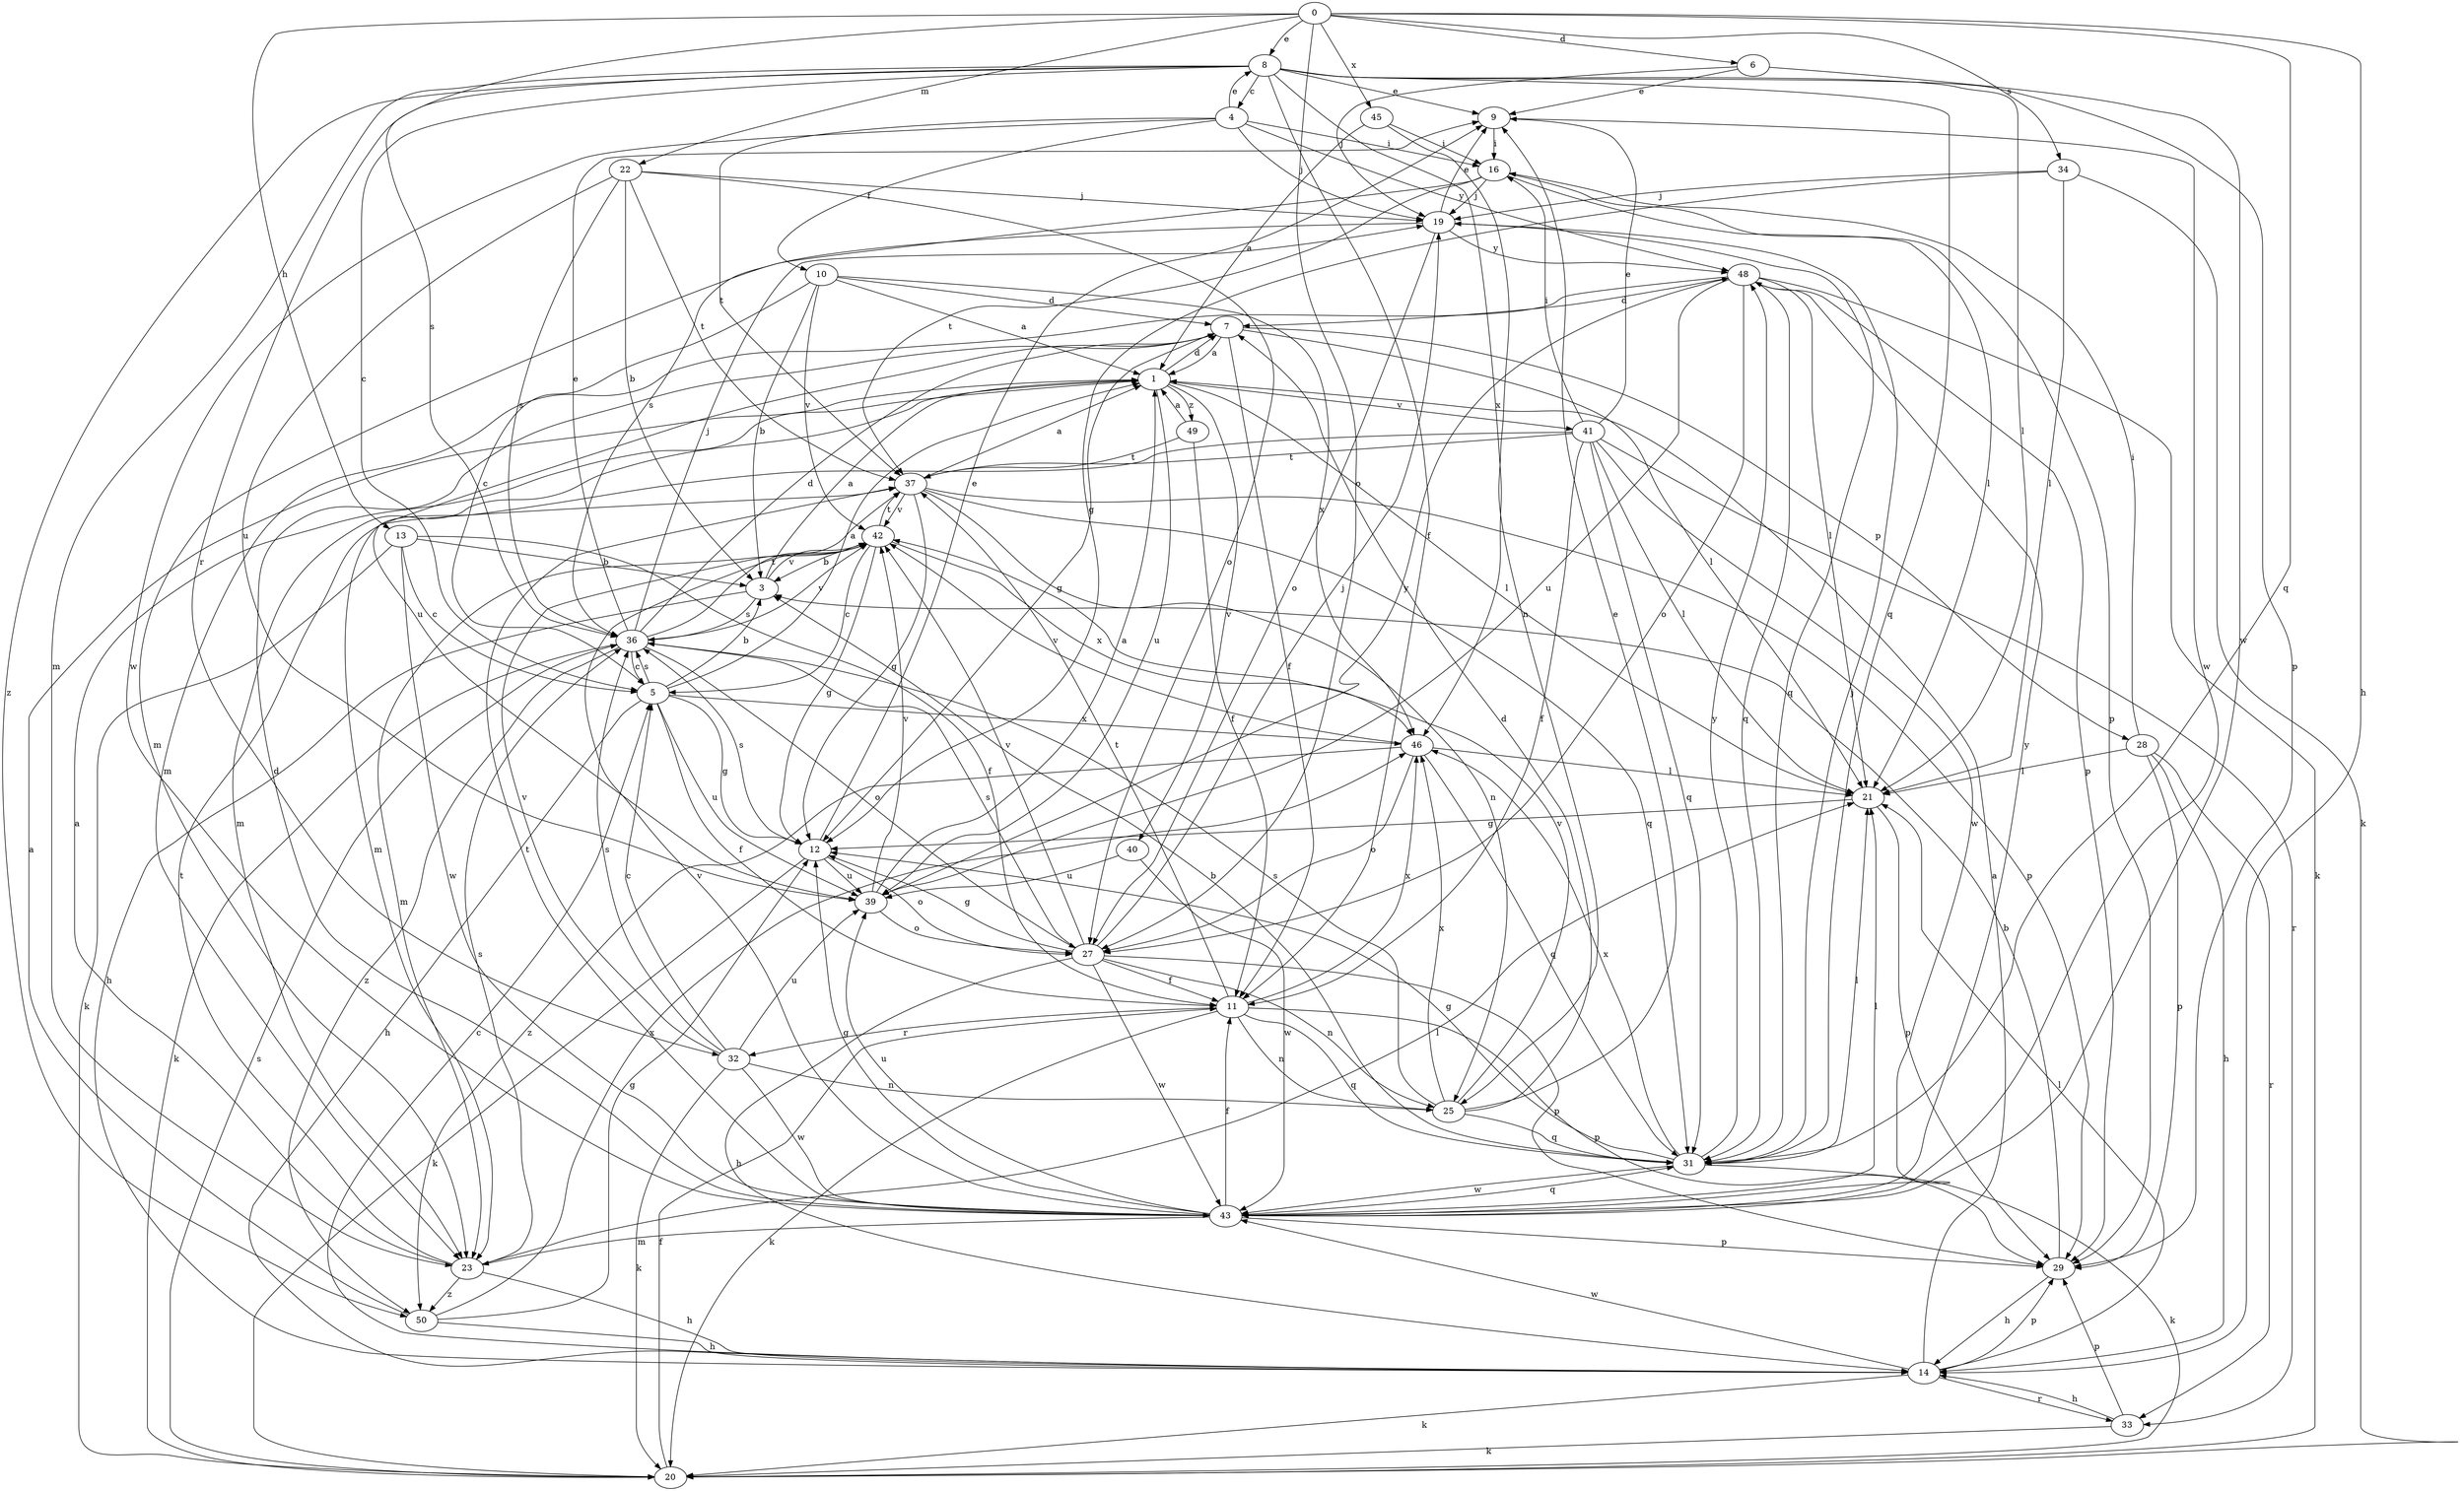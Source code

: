 strict digraph  {
0;
1;
3;
4;
5;
6;
7;
8;
9;
10;
11;
12;
13;
14;
16;
19;
20;
21;
22;
23;
25;
27;
28;
29;
31;
32;
33;
34;
36;
37;
39;
40;
41;
42;
43;
45;
46;
48;
49;
50;
0 -> 6  [label=d];
0 -> 8  [label=e];
0 -> 13  [label=h];
0 -> 14  [label=h];
0 -> 22  [label=m];
0 -> 27  [label=o];
0 -> 31  [label=q];
0 -> 34  [label=s];
0 -> 36  [label=s];
0 -> 45  [label=x];
1 -> 7  [label=d];
1 -> 21  [label=l];
1 -> 23  [label=m];
1 -> 39  [label=u];
1 -> 40  [label=v];
1 -> 41  [label=v];
1 -> 49  [label=z];
3 -> 1  [label=a];
3 -> 14  [label=h];
3 -> 36  [label=s];
3 -> 42  [label=v];
4 -> 8  [label=e];
4 -> 10  [label=f];
4 -> 16  [label=i];
4 -> 19  [label=j];
4 -> 37  [label=t];
4 -> 43  [label=w];
4 -> 48  [label=y];
5 -> 1  [label=a];
5 -> 3  [label=b];
5 -> 11  [label=f];
5 -> 12  [label=g];
5 -> 14  [label=h];
5 -> 36  [label=s];
5 -> 39  [label=u];
5 -> 46  [label=x];
6 -> 9  [label=e];
6 -> 19  [label=j];
6 -> 43  [label=w];
7 -> 1  [label=a];
7 -> 11  [label=f];
7 -> 12  [label=g];
7 -> 21  [label=l];
7 -> 28  [label=p];
7 -> 39  [label=u];
8 -> 4  [label=c];
8 -> 5  [label=c];
8 -> 9  [label=e];
8 -> 11  [label=f];
8 -> 21  [label=l];
8 -> 23  [label=m];
8 -> 29  [label=p];
8 -> 31  [label=q];
8 -> 32  [label=r];
8 -> 46  [label=x];
8 -> 50  [label=z];
9 -> 16  [label=i];
9 -> 43  [label=w];
10 -> 1  [label=a];
10 -> 3  [label=b];
10 -> 5  [label=c];
10 -> 7  [label=d];
10 -> 42  [label=v];
10 -> 46  [label=x];
11 -> 20  [label=k];
11 -> 25  [label=n];
11 -> 29  [label=p];
11 -> 31  [label=q];
11 -> 32  [label=r];
11 -> 37  [label=t];
11 -> 46  [label=x];
12 -> 9  [label=e];
12 -> 20  [label=k];
12 -> 27  [label=o];
12 -> 36  [label=s];
12 -> 39  [label=u];
13 -> 3  [label=b];
13 -> 5  [label=c];
13 -> 11  [label=f];
13 -> 20  [label=k];
13 -> 43  [label=w];
14 -> 1  [label=a];
14 -> 5  [label=c];
14 -> 20  [label=k];
14 -> 21  [label=l];
14 -> 29  [label=p];
14 -> 33  [label=r];
14 -> 43  [label=w];
16 -> 19  [label=j];
16 -> 21  [label=l];
16 -> 29  [label=p];
16 -> 36  [label=s];
16 -> 37  [label=t];
19 -> 9  [label=e];
19 -> 23  [label=m];
19 -> 27  [label=o];
19 -> 31  [label=q];
19 -> 48  [label=y];
20 -> 11  [label=f];
20 -> 36  [label=s];
21 -> 12  [label=g];
21 -> 29  [label=p];
22 -> 3  [label=b];
22 -> 19  [label=j];
22 -> 27  [label=o];
22 -> 36  [label=s];
22 -> 37  [label=t];
22 -> 39  [label=u];
23 -> 1  [label=a];
23 -> 14  [label=h];
23 -> 21  [label=l];
23 -> 36  [label=s];
23 -> 37  [label=t];
23 -> 50  [label=z];
25 -> 7  [label=d];
25 -> 9  [label=e];
25 -> 31  [label=q];
25 -> 36  [label=s];
25 -> 42  [label=v];
25 -> 46  [label=x];
27 -> 11  [label=f];
27 -> 12  [label=g];
27 -> 14  [label=h];
27 -> 19  [label=j];
27 -> 25  [label=n];
27 -> 29  [label=p];
27 -> 36  [label=s];
27 -> 42  [label=v];
27 -> 43  [label=w];
28 -> 14  [label=h];
28 -> 16  [label=i];
28 -> 21  [label=l];
28 -> 29  [label=p];
28 -> 33  [label=r];
29 -> 3  [label=b];
29 -> 14  [label=h];
31 -> 3  [label=b];
31 -> 12  [label=g];
31 -> 19  [label=j];
31 -> 20  [label=k];
31 -> 21  [label=l];
31 -> 43  [label=w];
31 -> 46  [label=x];
31 -> 48  [label=y];
32 -> 5  [label=c];
32 -> 20  [label=k];
32 -> 25  [label=n];
32 -> 36  [label=s];
32 -> 39  [label=u];
32 -> 42  [label=v];
32 -> 43  [label=w];
33 -> 14  [label=h];
33 -> 20  [label=k];
33 -> 29  [label=p];
34 -> 12  [label=g];
34 -> 19  [label=j];
34 -> 20  [label=k];
34 -> 21  [label=l];
36 -> 5  [label=c];
36 -> 7  [label=d];
36 -> 9  [label=e];
36 -> 19  [label=j];
36 -> 20  [label=k];
36 -> 27  [label=o];
36 -> 37  [label=t];
36 -> 42  [label=v];
36 -> 50  [label=z];
37 -> 1  [label=a];
37 -> 12  [label=g];
37 -> 25  [label=n];
37 -> 29  [label=p];
37 -> 31  [label=q];
37 -> 42  [label=v];
39 -> 1  [label=a];
39 -> 27  [label=o];
39 -> 42  [label=v];
39 -> 48  [label=y];
40 -> 39  [label=u];
40 -> 43  [label=w];
41 -> 9  [label=e];
41 -> 11  [label=f];
41 -> 16  [label=i];
41 -> 21  [label=l];
41 -> 23  [label=m];
41 -> 31  [label=q];
41 -> 33  [label=r];
41 -> 37  [label=t];
41 -> 43  [label=w];
42 -> 3  [label=b];
42 -> 5  [label=c];
42 -> 12  [label=g];
42 -> 23  [label=m];
42 -> 37  [label=t];
42 -> 46  [label=x];
43 -> 7  [label=d];
43 -> 11  [label=f];
43 -> 12  [label=g];
43 -> 21  [label=l];
43 -> 23  [label=m];
43 -> 29  [label=p];
43 -> 31  [label=q];
43 -> 37  [label=t];
43 -> 39  [label=u];
43 -> 42  [label=v];
43 -> 48  [label=y];
45 -> 1  [label=a];
45 -> 16  [label=i];
45 -> 25  [label=n];
46 -> 21  [label=l];
46 -> 27  [label=o];
46 -> 31  [label=q];
46 -> 42  [label=v];
46 -> 50  [label=z];
48 -> 7  [label=d];
48 -> 20  [label=k];
48 -> 21  [label=l];
48 -> 23  [label=m];
48 -> 27  [label=o];
48 -> 29  [label=p];
48 -> 31  [label=q];
48 -> 39  [label=u];
49 -> 1  [label=a];
49 -> 11  [label=f];
49 -> 37  [label=t];
50 -> 1  [label=a];
50 -> 12  [label=g];
50 -> 14  [label=h];
50 -> 46  [label=x];
}
